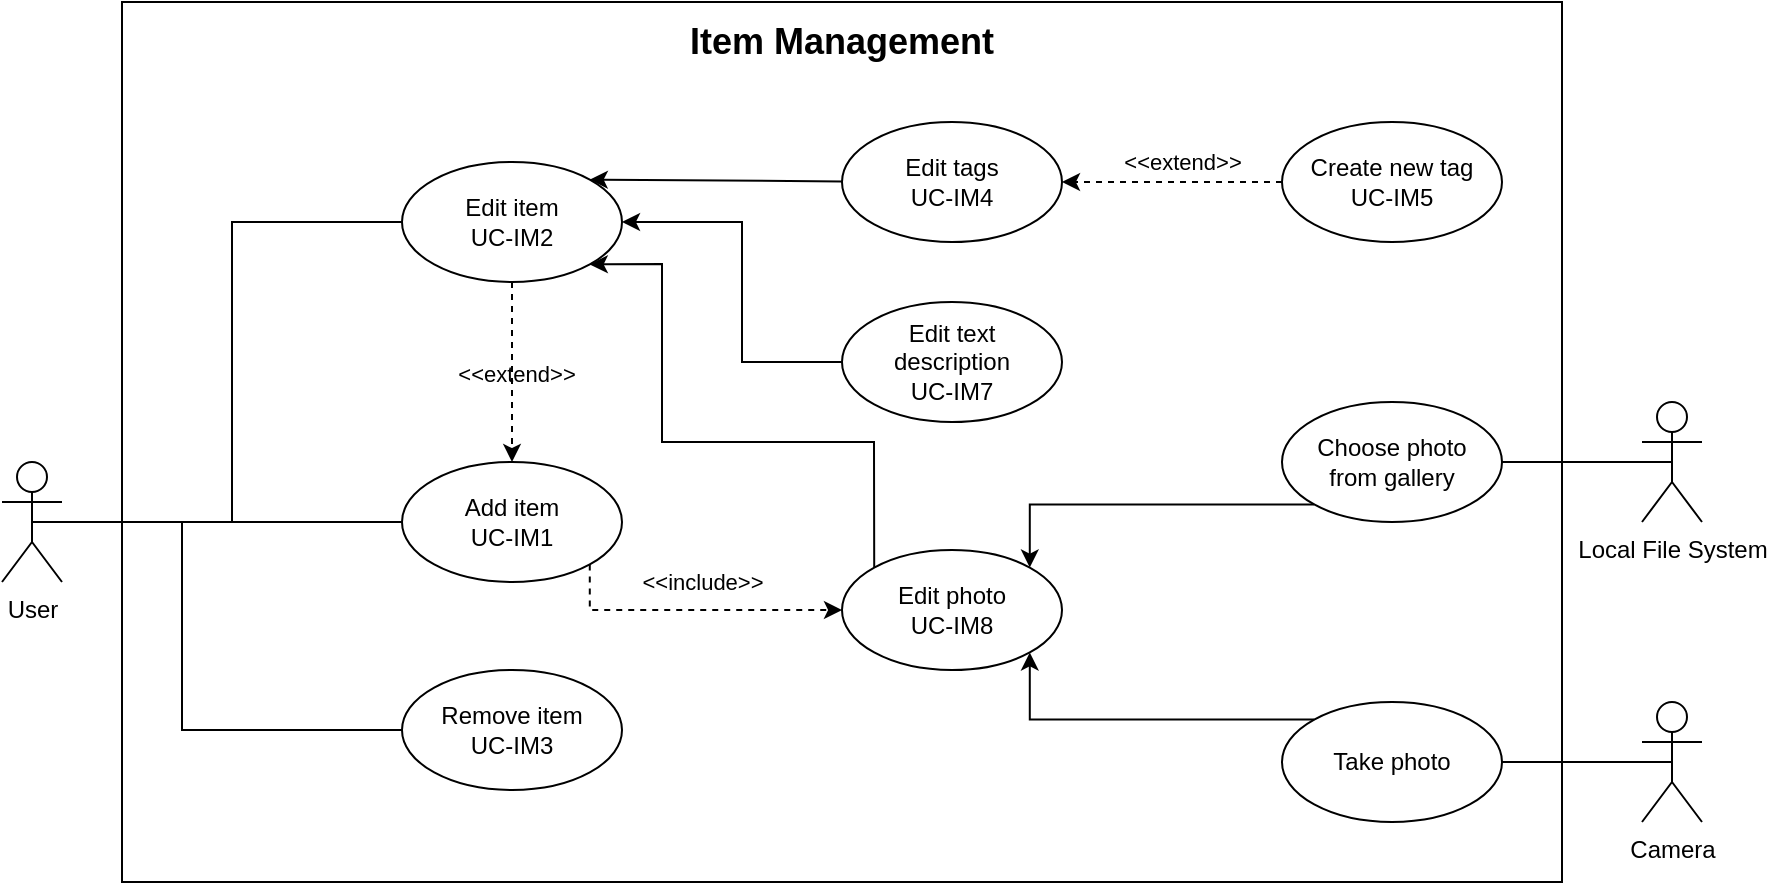 <mxfile>
    <diagram name="Page-1" id="LcEwltNvADzyznTi_vnT">
        <mxGraphModel dx="1084" dy="787" grid="1" gridSize="10" guides="1" tooltips="1" connect="1" arrows="1" fold="1" page="1" pageScale="1" pageWidth="1169" pageHeight="827" math="0" shadow="0">
            <root>
                <mxCell id="0"/>
                <mxCell id="1" parent="0"/>
                <mxCell id="qHg0UKgb_-EXI1ZvM39b-2" value="" style="rounded=0;whiteSpace=wrap;html=1;fillColor=none;" parent="1" vertex="1">
                    <mxGeometry x="280" y="80" width="720" height="440" as="geometry"/>
                </mxCell>
                <mxCell id="qHg0UKgb_-EXI1ZvM39b-3" value="Remove item&lt;br&gt;UC-IM3" style="ellipse;whiteSpace=wrap;html=1;fillColor=none;" parent="1" vertex="1">
                    <mxGeometry x="420" y="414" width="110" height="60" as="geometry"/>
                </mxCell>
                <mxCell id="qHg0UKgb_-EXI1ZvM39b-18" style="edgeStyle=orthogonalEdgeStyle;rounded=0;orthogonalLoop=1;jettySize=auto;html=1;exitX=1;exitY=1;exitDx=0;exitDy=0;entryX=0;entryY=0.5;entryDx=0;entryDy=0;dashed=1;" parent="1" source="qHg0UKgb_-EXI1ZvM39b-4" target="qHg0UKgb_-EXI1ZvM39b-16" edge="1">
                    <mxGeometry relative="1" as="geometry">
                        <Array as="points">
                            <mxPoint x="514" y="384"/>
                        </Array>
                    </mxGeometry>
                </mxCell>
                <mxCell id="qHg0UKgb_-EXI1ZvM39b-40" value="&amp;lt;&amp;lt;include&amp;gt;&amp;gt;" style="edgeLabel;html=1;align=center;verticalAlign=middle;resizable=0;points=[];labelBackgroundColor=none;" parent="qHg0UKgb_-EXI1ZvM39b-18" vertex="1" connectable="0">
                    <mxGeometry x="-0.007" relative="1" as="geometry">
                        <mxPoint x="5" y="-14" as="offset"/>
                    </mxGeometry>
                </mxCell>
                <mxCell id="qHg0UKgb_-EXI1ZvM39b-4" value="Add item&lt;br&gt;UC-IM1" style="ellipse;whiteSpace=wrap;html=1;fillColor=none;" parent="1" vertex="1">
                    <mxGeometry x="420" y="310" width="110" height="60" as="geometry"/>
                </mxCell>
                <mxCell id="qHg0UKgb_-EXI1ZvM39b-13" style="edgeStyle=orthogonalEdgeStyle;rounded=0;orthogonalLoop=1;jettySize=auto;html=1;exitX=0.5;exitY=1;exitDx=0;exitDy=0;entryX=0.5;entryY=0;entryDx=0;entryDy=0;dashed=1;" parent="1" source="qHg0UKgb_-EXI1ZvM39b-5" target="qHg0UKgb_-EXI1ZvM39b-4" edge="1">
                    <mxGeometry relative="1" as="geometry"/>
                </mxCell>
                <mxCell id="qHg0UKgb_-EXI1ZvM39b-34" value="&amp;lt;&amp;lt;extend&amp;gt;&amp;gt;" style="edgeLabel;html=1;align=center;verticalAlign=middle;resizable=0;points=[];labelBackgroundColor=none;" parent="qHg0UKgb_-EXI1ZvM39b-13" vertex="1" connectable="0">
                    <mxGeometry x="0.022" y="2" relative="1" as="geometry">
                        <mxPoint as="offset"/>
                    </mxGeometry>
                </mxCell>
                <mxCell id="qHg0UKgb_-EXI1ZvM39b-5" value="Edit item&lt;br&gt;UC-IM2" style="ellipse;whiteSpace=wrap;html=1;fillColor=none;" parent="1" vertex="1">
                    <mxGeometry x="420" y="160" width="110" height="60" as="geometry"/>
                </mxCell>
                <mxCell id="qHg0UKgb_-EXI1ZvM39b-7" style="edgeStyle=orthogonalEdgeStyle;rounded=0;orthogonalLoop=1;jettySize=auto;html=1;entryX=0;entryY=0.5;entryDx=0;entryDy=0;endArrow=none;endFill=0;" parent="1" source="qHg0UKgb_-EXI1ZvM39b-6" target="qHg0UKgb_-EXI1ZvM39b-3" edge="1">
                    <mxGeometry relative="1" as="geometry">
                        <Array as="points">
                            <mxPoint x="310" y="340"/>
                            <mxPoint x="310" y="444"/>
                        </Array>
                    </mxGeometry>
                </mxCell>
                <mxCell id="qHg0UKgb_-EXI1ZvM39b-10" style="edgeStyle=orthogonalEdgeStyle;rounded=0;orthogonalLoop=1;jettySize=auto;html=1;exitX=0.5;exitY=0.5;exitDx=0;exitDy=0;exitPerimeter=0;entryX=0;entryY=0.5;entryDx=0;entryDy=0;endArrow=none;endFill=0;" parent="1" source="qHg0UKgb_-EXI1ZvM39b-6" target="qHg0UKgb_-EXI1ZvM39b-5" edge="1">
                    <mxGeometry relative="1" as="geometry"/>
                </mxCell>
                <mxCell id="qHg0UKgb_-EXI1ZvM39b-12" style="edgeStyle=orthogonalEdgeStyle;rounded=0;orthogonalLoop=1;jettySize=auto;html=1;exitX=0.5;exitY=0.5;exitDx=0;exitDy=0;exitPerimeter=0;entryX=0;entryY=0.5;entryDx=0;entryDy=0;endArrow=none;endFill=0;" parent="1" source="qHg0UKgb_-EXI1ZvM39b-6" target="qHg0UKgb_-EXI1ZvM39b-4" edge="1">
                    <mxGeometry relative="1" as="geometry"/>
                </mxCell>
                <mxCell id="qHg0UKgb_-EXI1ZvM39b-6" value="User" style="shape=umlActor;verticalLabelPosition=bottom;verticalAlign=top;html=1;outlineConnect=0;fillColor=none;" parent="1" vertex="1">
                    <mxGeometry x="220" y="310" width="30" height="60" as="geometry"/>
                </mxCell>
                <mxCell id="2" style="edgeStyle=none;html=1;entryX=1;entryY=0;entryDx=0;entryDy=0;" edge="1" parent="1" source="qHg0UKgb_-EXI1ZvM39b-14" target="qHg0UKgb_-EXI1ZvM39b-5">
                    <mxGeometry relative="1" as="geometry"/>
                </mxCell>
                <mxCell id="qHg0UKgb_-EXI1ZvM39b-14" value="Edit tags&lt;br&gt;UC-IM4" style="ellipse;whiteSpace=wrap;html=1;fillColor=none;" parent="1" vertex="1">
                    <mxGeometry x="640" y="140" width="110" height="60" as="geometry"/>
                </mxCell>
                <mxCell id="3" style="edgeStyle=none;html=1;exitX=0;exitY=0.5;exitDx=0;exitDy=0;entryX=1;entryY=0.5;entryDx=0;entryDy=0;rounded=0;" edge="1" parent="1" source="qHg0UKgb_-EXI1ZvM39b-15" target="qHg0UKgb_-EXI1ZvM39b-5">
                    <mxGeometry relative="1" as="geometry">
                        <Array as="points">
                            <mxPoint x="590" y="260"/>
                            <mxPoint x="590" y="190"/>
                        </Array>
                    </mxGeometry>
                </mxCell>
                <mxCell id="qHg0UKgb_-EXI1ZvM39b-15" value="&lt;div&gt;Edit text&lt;/div&gt;&lt;div&gt;description&lt;/div&gt;&lt;div&gt;UC-IM7&lt;br&gt;&lt;/div&gt;" style="ellipse;whiteSpace=wrap;html=1;fillColor=none;" parent="1" vertex="1">
                    <mxGeometry x="640" y="230" width="110" height="60" as="geometry"/>
                </mxCell>
                <mxCell id="4" style="html=1;exitX=0;exitY=0;exitDx=0;exitDy=0;entryX=1;entryY=1;entryDx=0;entryDy=0;endSize=6;rounded=0;" edge="1" parent="1" source="qHg0UKgb_-EXI1ZvM39b-16" target="qHg0UKgb_-EXI1ZvM39b-5">
                    <mxGeometry relative="1" as="geometry">
                        <Array as="points">
                            <mxPoint x="656" y="300"/>
                            <mxPoint x="550" y="300"/>
                            <mxPoint x="550" y="211"/>
                        </Array>
                    </mxGeometry>
                </mxCell>
                <mxCell id="qHg0UKgb_-EXI1ZvM39b-16" value="Edit photo&lt;br&gt;UC-IM8" style="ellipse;whiteSpace=wrap;html=1;fillColor=none;" parent="1" vertex="1">
                    <mxGeometry x="640" y="354" width="110" height="60" as="geometry"/>
                </mxCell>
                <mxCell id="qHg0UKgb_-EXI1ZvM39b-25" style="edgeStyle=orthogonalEdgeStyle;rounded=0;orthogonalLoop=1;jettySize=auto;html=1;exitX=0;exitY=0.5;exitDx=0;exitDy=0;entryX=1;entryY=0.5;entryDx=0;entryDy=0;dashed=1;" parent="1" source="qHg0UKgb_-EXI1ZvM39b-22" target="qHg0UKgb_-EXI1ZvM39b-14" edge="1">
                    <mxGeometry relative="1" as="geometry"/>
                </mxCell>
                <mxCell id="qHg0UKgb_-EXI1ZvM39b-39" value="&amp;lt;&amp;lt;extend&amp;gt;&amp;gt;" style="edgeLabel;html=1;align=center;verticalAlign=middle;resizable=0;points=[];labelBackgroundColor=none;" parent="qHg0UKgb_-EXI1ZvM39b-25" vertex="1" connectable="0">
                    <mxGeometry x="0.05" y="3" relative="1" as="geometry">
                        <mxPoint x="8" y="-13" as="offset"/>
                    </mxGeometry>
                </mxCell>
                <mxCell id="qHg0UKgb_-EXI1ZvM39b-22" value="Create new tag&lt;br&gt;UC-IM5" style="ellipse;whiteSpace=wrap;html=1;fillColor=none;" parent="1" vertex="1">
                    <mxGeometry x="860" y="140" width="110" height="60" as="geometry"/>
                </mxCell>
                <mxCell id="qHg0UKgb_-EXI1ZvM39b-26" style="edgeStyle=orthogonalEdgeStyle;rounded=0;orthogonalLoop=1;jettySize=auto;html=1;exitX=0;exitY=1;exitDx=0;exitDy=0;entryX=1;entryY=0;entryDx=0;entryDy=0;" parent="1" source="qHg0UKgb_-EXI1ZvM39b-23" target="qHg0UKgb_-EXI1ZvM39b-16" edge="1">
                    <mxGeometry relative="1" as="geometry"/>
                </mxCell>
                <mxCell id="qHg0UKgb_-EXI1ZvM39b-23" value="&lt;div&gt;Choose photo&lt;/div&gt;&lt;div&gt;from gallery&lt;br&gt;&lt;/div&gt;" style="ellipse;whiteSpace=wrap;html=1;fillColor=none;" parent="1" vertex="1">
                    <mxGeometry x="860" y="280" width="110" height="60" as="geometry"/>
                </mxCell>
                <mxCell id="qHg0UKgb_-EXI1ZvM39b-27" style="edgeStyle=orthogonalEdgeStyle;rounded=0;orthogonalLoop=1;jettySize=auto;html=1;exitX=0;exitY=0;exitDx=0;exitDy=0;entryX=1;entryY=1;entryDx=0;entryDy=0;" parent="1" source="qHg0UKgb_-EXI1ZvM39b-24" target="qHg0UKgb_-EXI1ZvM39b-16" edge="1">
                    <mxGeometry relative="1" as="geometry"/>
                </mxCell>
                <mxCell id="qHg0UKgb_-EXI1ZvM39b-24" value="Take photo" style="ellipse;whiteSpace=wrap;html=1;fillColor=none;" parent="1" vertex="1">
                    <mxGeometry x="860" y="430" width="110" height="60" as="geometry"/>
                </mxCell>
                <mxCell id="qHg0UKgb_-EXI1ZvM39b-32" style="edgeStyle=orthogonalEdgeStyle;rounded=0;orthogonalLoop=1;jettySize=auto;html=1;exitX=0.5;exitY=0.5;exitDx=0;exitDy=0;exitPerimeter=0;entryX=1;entryY=0.5;entryDx=0;entryDy=0;endArrow=none;endFill=0;" parent="1" source="qHg0UKgb_-EXI1ZvM39b-28" target="qHg0UKgb_-EXI1ZvM39b-23" edge="1">
                    <mxGeometry relative="1" as="geometry"/>
                </mxCell>
                <mxCell id="qHg0UKgb_-EXI1ZvM39b-28" value="&lt;div&gt;Local File System&lt;/div&gt;" style="shape=umlActor;verticalLabelPosition=bottom;verticalAlign=top;html=1;outlineConnect=0;fillColor=none;" parent="1" vertex="1">
                    <mxGeometry x="1040" y="280" width="30" height="60" as="geometry"/>
                </mxCell>
                <mxCell id="qHg0UKgb_-EXI1ZvM39b-33" style="edgeStyle=orthogonalEdgeStyle;rounded=0;orthogonalLoop=1;jettySize=auto;html=1;exitX=0.5;exitY=0.5;exitDx=0;exitDy=0;exitPerimeter=0;entryX=1;entryY=0.5;entryDx=0;entryDy=0;endArrow=none;endFill=0;" parent="1" source="qHg0UKgb_-EXI1ZvM39b-29" target="qHg0UKgb_-EXI1ZvM39b-24" edge="1">
                    <mxGeometry relative="1" as="geometry"/>
                </mxCell>
                <mxCell id="qHg0UKgb_-EXI1ZvM39b-29" value="Camera" style="shape=umlActor;verticalLabelPosition=bottom;verticalAlign=top;html=1;outlineConnect=0;fillColor=none;" parent="1" vertex="1">
                    <mxGeometry x="1040" y="430" width="30" height="60" as="geometry"/>
                </mxCell>
                <mxCell id="qHg0UKgb_-EXI1ZvM39b-31" value="Item Management" style="text;html=1;align=center;verticalAlign=middle;whiteSpace=wrap;rounded=0;fontStyle=1;fontSize=18;" parent="1" vertex="1">
                    <mxGeometry x="560" y="80" width="160" height="40" as="geometry"/>
                </mxCell>
            </root>
        </mxGraphModel>
    </diagram>
</mxfile>